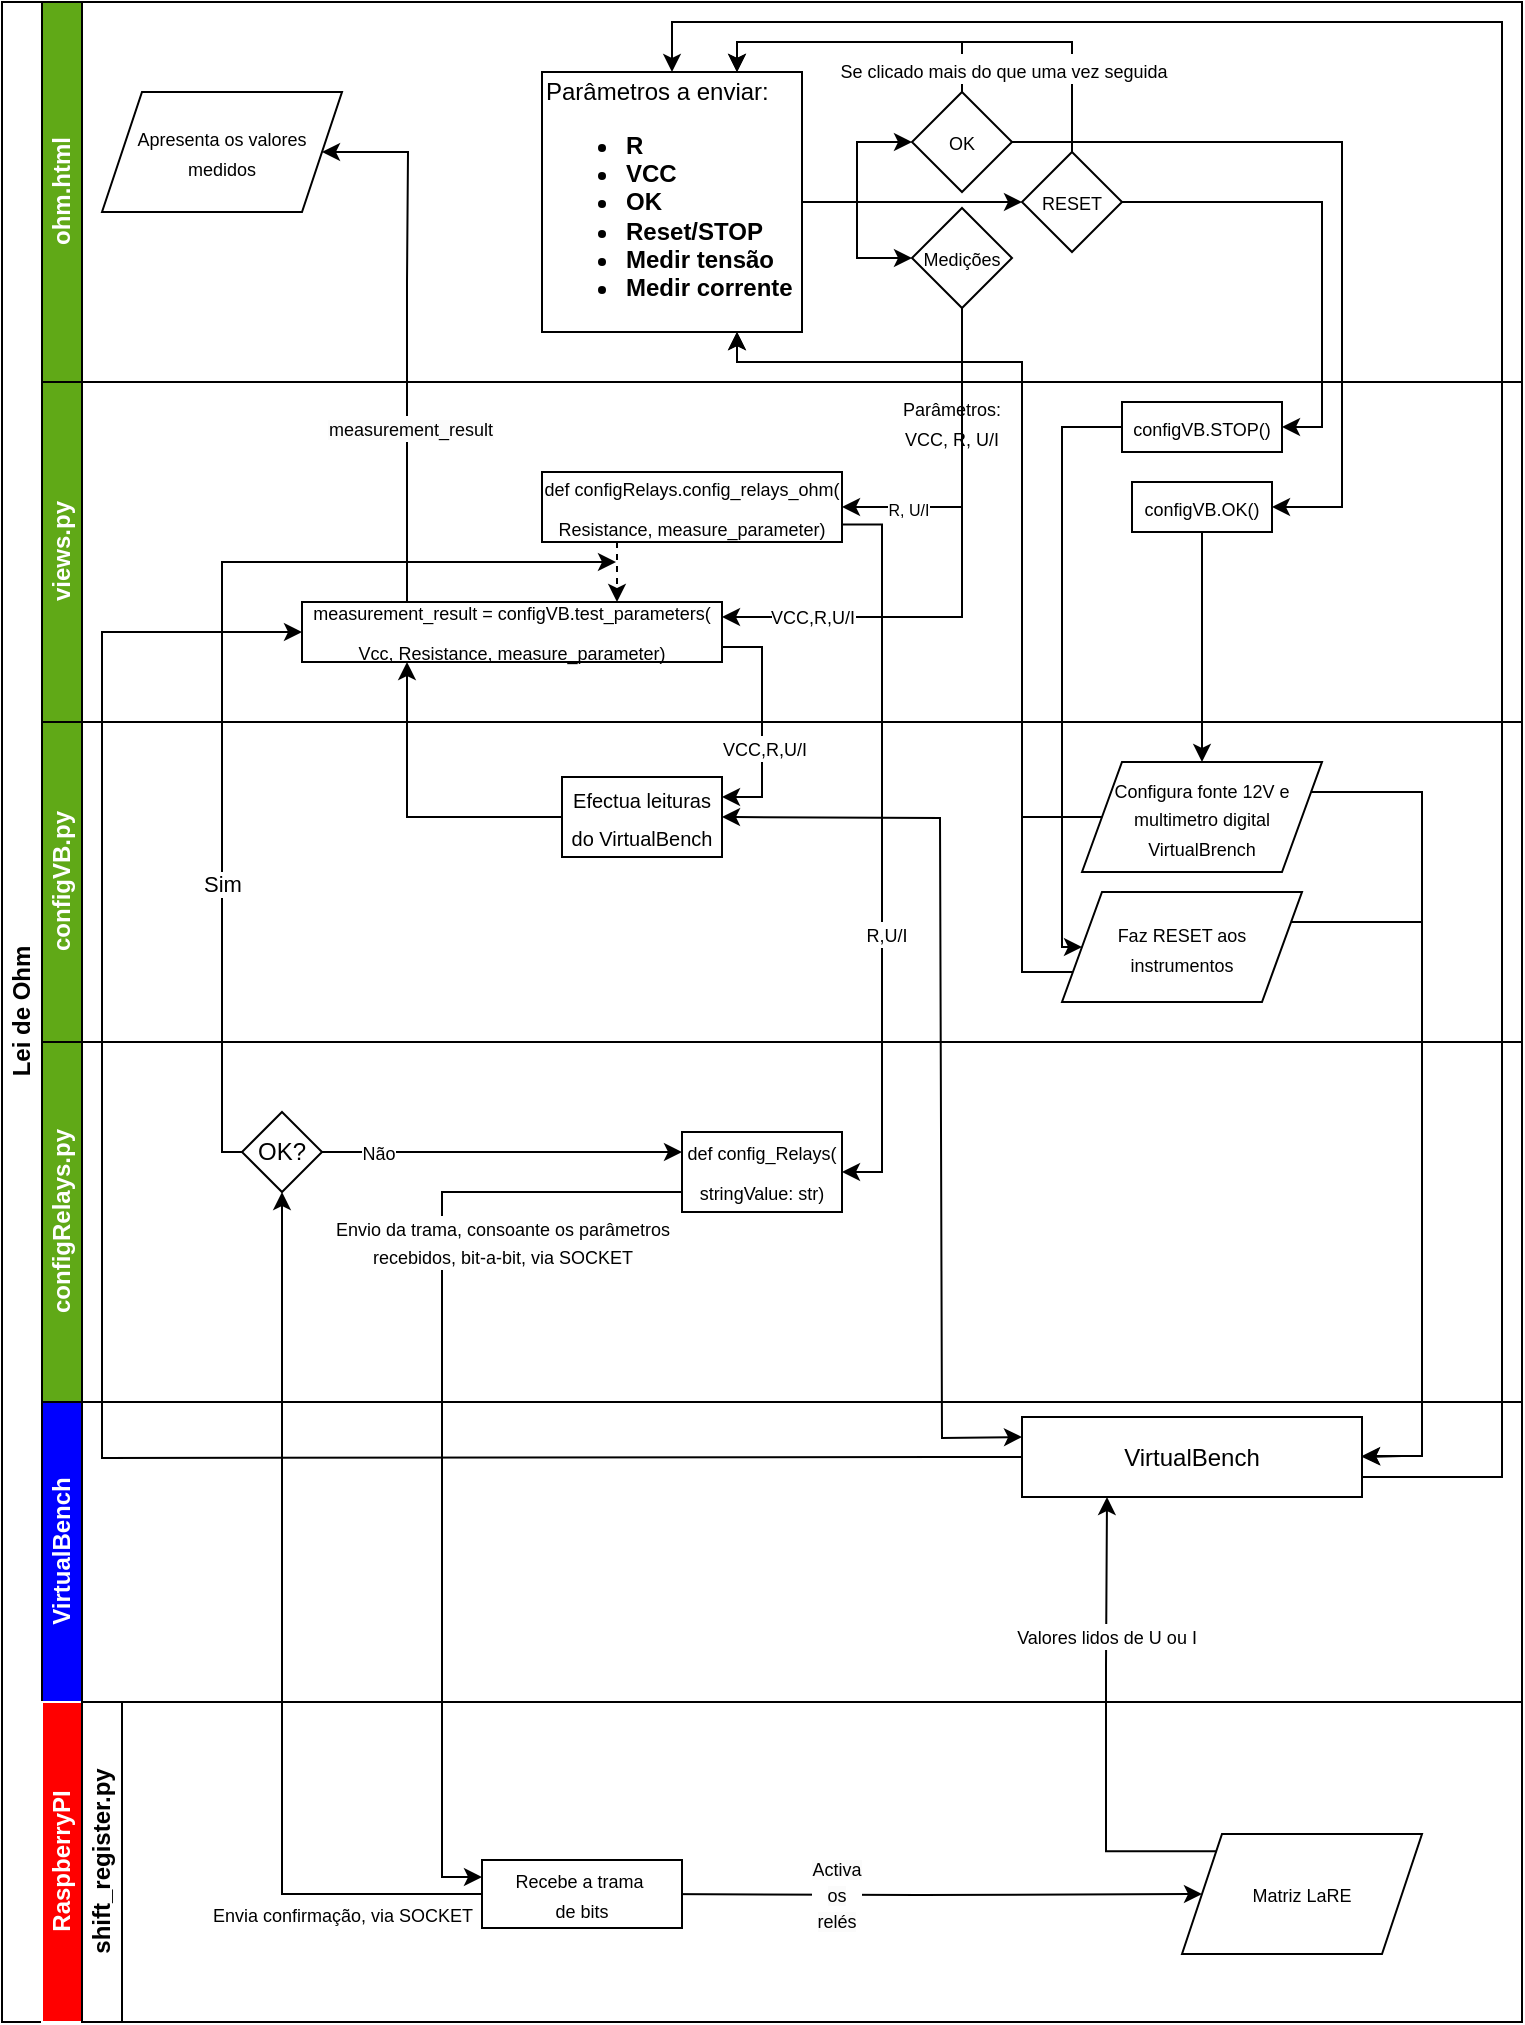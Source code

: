 <mxfile version="24.7.7">
  <diagram id="prtHgNgQTEPvFCAcTncT" name="Page-1">
    <mxGraphModel dx="1456" dy="647" grid="1" gridSize="10" guides="1" tooltips="1" connect="1" arrows="1" fold="1" page="1" pageScale="1" pageWidth="827" pageHeight="1169" math="0" shadow="0">
      <root>
        <mxCell id="0" />
        <mxCell id="1" parent="0" />
        <mxCell id="GOfvM1B0ZKZ93wvjMKwl-1" value="Lei de Ohm" style="swimlane;html=1;childLayout=stackLayout;resizeParent=1;resizeParentMax=0;horizontal=0;startSize=20;horizontalStack=0;fillColor=#FFFFFF;" parent="1" vertex="1">
          <mxGeometry x="40" y="20" width="760" height="1010" as="geometry" />
        </mxCell>
        <mxCell id="GOfvM1B0ZKZ93wvjMKwl-6" value="&lt;font color=&quot;#ffffff&quot;&gt;ohm.html&lt;/font&gt;" style="swimlane;html=1;startSize=20;horizontal=0;fillColor=#60A917;" parent="GOfvM1B0ZKZ93wvjMKwl-1" vertex="1">
          <mxGeometry x="20" width="740" height="190" as="geometry" />
        </mxCell>
        <mxCell id="yqOeGDZjS9JTz-JIM_2u-6" style="edgeStyle=orthogonalEdgeStyle;rounded=0;orthogonalLoop=1;jettySize=auto;html=1;exitX=1;exitY=0.5;exitDx=0;exitDy=0;entryX=0;entryY=0.5;entryDx=0;entryDy=0;" edge="1" parent="GOfvM1B0ZKZ93wvjMKwl-6" source="GOfvM1B0ZKZ93wvjMKwl-9" target="yqOeGDZjS9JTz-JIM_2u-3">
          <mxGeometry relative="1" as="geometry">
            <mxPoint x="380" y="120" as="sourcePoint" />
          </mxGeometry>
        </mxCell>
        <mxCell id="yqOeGDZjS9JTz-JIM_2u-7" style="edgeStyle=orthogonalEdgeStyle;rounded=0;orthogonalLoop=1;jettySize=auto;html=1;exitX=1;exitY=0.5;exitDx=0;exitDy=0;entryX=0;entryY=0.5;entryDx=0;entryDy=0;" edge="1" parent="GOfvM1B0ZKZ93wvjMKwl-6" source="GOfvM1B0ZKZ93wvjMKwl-9" target="yqOeGDZjS9JTz-JIM_2u-2">
          <mxGeometry relative="1" as="geometry">
            <mxPoint x="380" y="120" as="sourcePoint" />
          </mxGeometry>
        </mxCell>
        <mxCell id="GOfvM1B0ZKZ93wvjMKwl-9" value="Parâmetros a enviar:&lt;br&gt;&lt;ul&gt;&lt;li&gt;&lt;b&gt;R&lt;/b&gt;&lt;/li&gt;&lt;li&gt;&lt;b&gt;VCC&lt;/b&gt;&lt;/li&gt;&lt;li&gt;&lt;b&gt;OK&lt;/b&gt;&lt;/li&gt;&lt;li&gt;&lt;b&gt;Reset/STOP&lt;/b&gt;&lt;/li&gt;&lt;li&gt;&lt;b&gt;Medir tensão&lt;/b&gt;&lt;/li&gt;&lt;li&gt;&lt;b&gt;Medir corrente&lt;/b&gt;&lt;/li&gt;&lt;/ul&gt;" style="rounded=0;whiteSpace=wrap;html=1;fontFamily=Helvetica;fontSize=12;fontColor=#000000;align=left;" parent="GOfvM1B0ZKZ93wvjMKwl-6" vertex="1">
          <mxGeometry x="250" y="35" width="130" height="130" as="geometry" />
        </mxCell>
        <mxCell id="evgW0TkA_7QyZdyJ4ZLy-6" value="&lt;font style=&quot;font-size: 9px;&quot;&gt;Apresenta os valores medidos&lt;/font&gt;" style="shape=parallelogram;perimeter=parallelogramPerimeter;whiteSpace=wrap;html=1;fixedSize=1;" parent="GOfvM1B0ZKZ93wvjMKwl-6" vertex="1">
          <mxGeometry x="30" y="45" width="120" height="60" as="geometry" />
        </mxCell>
        <mxCell id="yqOeGDZjS9JTz-JIM_2u-9" style="edgeStyle=orthogonalEdgeStyle;rounded=0;orthogonalLoop=1;jettySize=auto;html=1;entryX=0.75;entryY=0;entryDx=0;entryDy=0;exitX=0.5;exitY=0;exitDx=0;exitDy=0;" edge="1" parent="GOfvM1B0ZKZ93wvjMKwl-6" source="yqOeGDZjS9JTz-JIM_2u-2" target="GOfvM1B0ZKZ93wvjMKwl-9">
          <mxGeometry relative="1" as="geometry">
            <Array as="points">
              <mxPoint x="460" y="20" />
              <mxPoint x="348" y="20" />
            </Array>
          </mxGeometry>
        </mxCell>
        <mxCell id="yqOeGDZjS9JTz-JIM_2u-2" value="&lt;font style=&quot;font-size: 9px;&quot;&gt;OK&lt;/font&gt;" style="rhombus;whiteSpace=wrap;html=1;" vertex="1" parent="GOfvM1B0ZKZ93wvjMKwl-6">
          <mxGeometry x="435" y="45" width="50" height="50" as="geometry" />
        </mxCell>
        <mxCell id="yqOeGDZjS9JTz-JIM_2u-12" style="edgeStyle=orthogonalEdgeStyle;rounded=0;orthogonalLoop=1;jettySize=auto;html=1;exitX=0.5;exitY=0;exitDx=0;exitDy=0;entryX=0.75;entryY=0;entryDx=0;entryDy=0;" edge="1" parent="GOfvM1B0ZKZ93wvjMKwl-6" source="yqOeGDZjS9JTz-JIM_2u-3" target="GOfvM1B0ZKZ93wvjMKwl-9">
          <mxGeometry relative="1" as="geometry">
            <Array as="points">
              <mxPoint x="515" y="20" />
              <mxPoint x="348" y="20" />
            </Array>
          </mxGeometry>
        </mxCell>
        <mxCell id="yqOeGDZjS9JTz-JIM_2u-3" value="&lt;font style=&quot;font-size: 9px;&quot;&gt;RESET&lt;/font&gt;" style="rhombus;whiteSpace=wrap;html=1;" vertex="1" parent="GOfvM1B0ZKZ93wvjMKwl-6">
          <mxGeometry x="490" y="75" width="50" height="50" as="geometry" />
        </mxCell>
        <mxCell id="yqOeGDZjS9JTz-JIM_2u-10" style="edgeStyle=orthogonalEdgeStyle;rounded=0;orthogonalLoop=1;jettySize=auto;html=1;exitX=1;exitY=0.5;exitDx=0;exitDy=0;entryX=0;entryY=0.5;entryDx=0;entryDy=0;" edge="1" parent="GOfvM1B0ZKZ93wvjMKwl-6" source="GOfvM1B0ZKZ93wvjMKwl-9" target="yqOeGDZjS9JTz-JIM_2u-4">
          <mxGeometry relative="1" as="geometry" />
        </mxCell>
        <mxCell id="yqOeGDZjS9JTz-JIM_2u-14" value="&lt;font style=&quot;font-size: 9px;&quot;&gt;Se clicado mais do que uma vez seguida&lt;/font&gt;" style="text;html=1;align=center;verticalAlign=middle;whiteSpace=wrap;rounded=0;fillColor=#FFFFFF;" vertex="1" parent="GOfvM1B0ZKZ93wvjMKwl-6">
          <mxGeometry x="391" y="26" width="180" height="15" as="geometry" />
        </mxCell>
        <mxCell id="yqOeGDZjS9JTz-JIM_2u-4" value="&lt;font style=&quot;font-size: 9px;&quot;&gt;Medições&lt;/font&gt;" style="rhombus;whiteSpace=wrap;html=1;" vertex="1" parent="GOfvM1B0ZKZ93wvjMKwl-6">
          <mxGeometry x="435" y="103" width="50" height="50" as="geometry" />
        </mxCell>
        <mxCell id="GOfvM1B0ZKZ93wvjMKwl-13" value="&lt;font color=&quot;#ffffff&quot;&gt;views.py&lt;/font&gt;" style="swimlane;html=1;startSize=20;horizontal=0;fillColor=#60A917;" parent="GOfvM1B0ZKZ93wvjMKwl-1" vertex="1">
          <mxGeometry x="20" y="190" width="740" height="170" as="geometry" />
        </mxCell>
        <mxCell id="GOfvM1B0ZKZ93wvjMKwl-15" value="&lt;div style=&quot;line-height: 19px;&quot;&gt;&lt;font style=&quot;font-size: 9px;&quot;&gt;measurement_result = configVB.test_parameters(&lt;br&gt;&lt;/font&gt;&lt;span style=&quot;font-size: 9px; background-color: initial;&quot;&gt;Vcc, Resistance, measure_parameter)&lt;/span&gt;&lt;/div&gt;" style="rounded=0;whiteSpace=wrap;html=1;fontFamily=Helvetica;fontSize=12;fontColor=#000000;align=center;" parent="GOfvM1B0ZKZ93wvjMKwl-13" vertex="1">
          <mxGeometry x="130" y="110" width="210" height="30" as="geometry" />
        </mxCell>
        <mxCell id="yqOeGDZjS9JTz-JIM_2u-16" value="&lt;span style=&quot;font-size: 9px;&quot;&gt;configVB.OK()&lt;/span&gt;" style="rounded=0;whiteSpace=wrap;html=1;" vertex="1" parent="GOfvM1B0ZKZ93wvjMKwl-13">
          <mxGeometry x="545" y="50" width="70" height="25" as="geometry" />
        </mxCell>
        <mxCell id="yqOeGDZjS9JTz-JIM_2u-65" value="&lt;span style=&quot;font-size: 9px;&quot;&gt;configVB.STOP()&lt;/span&gt;" style="rounded=0;whiteSpace=wrap;html=1;" vertex="1" parent="GOfvM1B0ZKZ93wvjMKwl-13">
          <mxGeometry x="540" y="10" width="80" height="25" as="geometry" />
        </mxCell>
        <mxCell id="GOfvM1B0ZKZ93wvjMKwl-108" value="&lt;div style=&quot;line-height: 19px;&quot;&gt;&lt;div style=&quot;line-height: 19px;&quot;&gt;&lt;font style=&quot;font-size: 9px;&quot;&gt;def configRelays.config_relays_ohm(&lt;br&gt;Resistance, measure_parameter&lt;/font&gt;&lt;span style=&quot;font-size: 9px; background-color: initial;&quot;&gt;)&lt;/span&gt;&lt;/div&gt;&lt;/div&gt;" style="rounded=0;whiteSpace=wrap;html=1;fontFamily=Helvetica;fontSize=12;fontColor=#000000;align=center;" parent="GOfvM1B0ZKZ93wvjMKwl-13" vertex="1">
          <mxGeometry x="250" y="45" width="150" height="35" as="geometry" />
        </mxCell>
        <mxCell id="yqOeGDZjS9JTz-JIM_2u-114" value="&lt;font style=&quot;font-size: 9px;&quot;&gt;&lt;font style=&quot;&quot;&gt;Parâmetros:&lt;br&gt;&lt;/font&gt;&lt;span style=&quot;background-color: initial;&quot;&gt;VCC, R, U/I&lt;/span&gt;&lt;/font&gt;" style="text;html=1;align=center;verticalAlign=middle;whiteSpace=wrap;rounded=0;fillColor=#FFFFFF;" vertex="1" parent="GOfvM1B0ZKZ93wvjMKwl-13">
          <mxGeometry x="420" y="5" width="70" height="30" as="geometry" />
        </mxCell>
        <mxCell id="yqOeGDZjS9JTz-JIM_2u-124" value="" style="endArrow=classic;dashed=1;html=1;rounded=0;exitX=0.25;exitY=1;exitDx=0;exitDy=0;entryX=0.75;entryY=0;entryDx=0;entryDy=0;" edge="1" parent="GOfvM1B0ZKZ93wvjMKwl-13" source="GOfvM1B0ZKZ93wvjMKwl-108" target="GOfvM1B0ZKZ93wvjMKwl-15">
          <mxGeometry width="50" height="50" relative="1" as="geometry">
            <mxPoint x="270" y="140" as="sourcePoint" />
            <mxPoint x="260" y="90" as="targetPoint" />
          </mxGeometry>
        </mxCell>
        <mxCell id="GOfvM1B0ZKZ93wvjMKwl-17" value="&lt;font color=&quot;#ffffff&quot;&gt;configVB.py&lt;/font&gt;" style="swimlane;html=1;startSize=20;horizontal=0;fillColor=#60A917;" parent="GOfvM1B0ZKZ93wvjMKwl-1" vertex="1">
          <mxGeometry x="20" y="360" width="740" height="160" as="geometry" />
        </mxCell>
        <mxCell id="yqOeGDZjS9JTz-JIM_2u-71" value="&lt;font style=&quot;font-size: 9px;&quot;&gt;Faz RESET aos instrumentos&lt;/font&gt;" style="shape=parallelogram;perimeter=parallelogramPerimeter;whiteSpace=wrap;html=1;fixedSize=1;" vertex="1" parent="GOfvM1B0ZKZ93wvjMKwl-17">
          <mxGeometry x="510" y="85" width="120" height="55" as="geometry" />
        </mxCell>
        <mxCell id="yqOeGDZjS9JTz-JIM_2u-69" value="&lt;font style=&quot;font-size: 9px;&quot;&gt;Configura fonte 12V e multimetro digital&lt;br&gt;VirtualBrench&lt;/font&gt;" style="shape=parallelogram;perimeter=parallelogramPerimeter;whiteSpace=wrap;html=1;fixedSize=1;" vertex="1" parent="GOfvM1B0ZKZ93wvjMKwl-17">
          <mxGeometry x="520" y="20" width="120" height="55" as="geometry" />
        </mxCell>
        <mxCell id="yqOeGDZjS9JTz-JIM_2u-101" value="&lt;div style=&quot;line-height: 19px;&quot;&gt;&lt;font size=&quot;1&quot;&gt;Efectua leituras do VirtualBench&lt;/font&gt;&lt;/div&gt;" style="rounded=0;whiteSpace=wrap;html=1;" vertex="1" parent="GOfvM1B0ZKZ93wvjMKwl-17">
          <mxGeometry x="260" y="27.5" width="80" height="40" as="geometry" />
        </mxCell>
        <mxCell id="GOfvM1B0ZKZ93wvjMKwl-90" style="edgeStyle=orthogonalEdgeStyle;rounded=0;orthogonalLoop=1;jettySize=auto;html=1;exitX=0;exitY=0.75;exitDx=0;exitDy=0;entryX=0;entryY=0.25;entryDx=0;entryDy=0;" parent="GOfvM1B0ZKZ93wvjMKwl-1" source="GOfvM1B0ZKZ93wvjMKwl-87" target="evgW0TkA_7QyZdyJ4ZLy-24" edge="1">
          <mxGeometry relative="1" as="geometry">
            <mxPoint x="223.333" y="804" as="targetPoint" />
            <Array as="points">
              <mxPoint x="220" y="595" />
              <mxPoint x="220" y="938" />
            </Array>
          </mxGeometry>
        </mxCell>
        <mxCell id="GOfvM1B0ZKZ93wvjMKwl-92" value="&lt;font style=&quot;font-size: 9px;&quot;&gt;Envio da trama, consoante os parâmetros &lt;br&gt;recebidos, bit-a-bit,&amp;nbsp;&lt;/font&gt;&lt;span style=&quot;font-size: 9px;&quot;&gt;via SOCKET&lt;/span&gt;" style="edgeLabel;html=1;align=center;verticalAlign=middle;resizable=0;points=[];rotation=0;" parent="GOfvM1B0ZKZ93wvjMKwl-90" vertex="1" connectable="0">
          <mxGeometry x="-0.131" relative="1" as="geometry">
            <mxPoint x="30" y="-65" as="offset" />
          </mxGeometry>
        </mxCell>
        <mxCell id="GOfvM1B0ZKZ93wvjMKwl-96" style="edgeStyle=orthogonalEdgeStyle;rounded=0;orthogonalLoop=1;jettySize=auto;html=1;exitX=0;exitY=0.5;exitDx=0;exitDy=0;entryX=0.5;entryY=1;entryDx=0;entryDy=0;" parent="GOfvM1B0ZKZ93wvjMKwl-1" source="evgW0TkA_7QyZdyJ4ZLy-24" target="GOfvM1B0ZKZ93wvjMKwl-113" edge="1">
          <mxGeometry relative="1" as="geometry">
            <mxPoint x="216" y="826" as="sourcePoint" />
            <mxPoint x="260" y="510" as="targetPoint" />
            <Array as="points">
              <mxPoint x="140" y="946" />
            </Array>
          </mxGeometry>
        </mxCell>
        <mxCell id="GOfvM1B0ZKZ93wvjMKwl-97" value="&lt;font style=&quot;font-size: 9px;&quot;&gt;Envia&amp;nbsp;&lt;/font&gt;&lt;span style=&quot;font-size: 9px;&quot;&gt;confirmação, via SOCKET&lt;/span&gt;" style="edgeLabel;html=1;align=center;verticalAlign=middle;resizable=0;points=[];rotation=0;" parent="GOfvM1B0ZKZ93wvjMKwl-96" vertex="1" connectable="0">
          <mxGeometry x="0.337" relative="1" as="geometry">
            <mxPoint x="30" y="211" as="offset" />
          </mxGeometry>
        </mxCell>
        <mxCell id="qkWF6An03FUQs90SeYeG-3" style="edgeStyle=orthogonalEdgeStyle;rounded=0;orthogonalLoop=1;jettySize=auto;html=1;exitX=0;exitY=0.5;exitDx=0;exitDy=0;" parent="GOfvM1B0ZKZ93wvjMKwl-1" source="GOfvM1B0ZKZ93wvjMKwl-113" edge="1">
          <mxGeometry relative="1" as="geometry">
            <Array as="points">
              <mxPoint x="110" y="575" />
              <mxPoint x="110" y="280" />
            </Array>
            <mxPoint x="307" y="280" as="targetPoint" />
          </mxGeometry>
        </mxCell>
        <mxCell id="qkWF6An03FUQs90SeYeG-4" value="Sim" style="edgeLabel;html=1;align=center;verticalAlign=middle;resizable=0;points=[];" parent="qkWF6An03FUQs90SeYeG-3" vertex="1" connectable="0">
          <mxGeometry x="-0.36" y="-2" relative="1" as="geometry">
            <mxPoint x="-2" y="16" as="offset" />
          </mxGeometry>
        </mxCell>
        <mxCell id="evgW0TkA_7QyZdyJ4ZLy-8" style="edgeStyle=orthogonalEdgeStyle;rounded=0;orthogonalLoop=1;jettySize=auto;html=1;exitX=0.25;exitY=0;exitDx=0;exitDy=0;entryX=1;entryY=0.5;entryDx=0;entryDy=0;" parent="GOfvM1B0ZKZ93wvjMKwl-1" source="GOfvM1B0ZKZ93wvjMKwl-15" target="evgW0TkA_7QyZdyJ4ZLy-6" edge="1">
          <mxGeometry relative="1" as="geometry">
            <Array as="points">
              <mxPoint x="203" y="140" />
              <mxPoint x="203" y="75" />
            </Array>
            <mxPoint x="200" y="95" as="targetPoint" />
          </mxGeometry>
        </mxCell>
        <mxCell id="evgW0TkA_7QyZdyJ4ZLy-9" value="&lt;span style=&quot;font-size: 9px; text-wrap: wrap; background-color: rgb(251, 251, 251);&quot;&gt;measurement_result&lt;/span&gt;" style="edgeLabel;html=1;align=center;verticalAlign=middle;resizable=0;points=[];" parent="evgW0TkA_7QyZdyJ4ZLy-8" vertex="1" connectable="0">
          <mxGeometry x="-0.474" y="-1" relative="1" as="geometry">
            <mxPoint y="-17" as="offset" />
          </mxGeometry>
        </mxCell>
        <mxCell id="yqOeGDZjS9JTz-JIM_2u-66" style="edgeStyle=orthogonalEdgeStyle;rounded=0;orthogonalLoop=1;jettySize=auto;html=1;exitX=1;exitY=0.5;exitDx=0;exitDy=0;entryX=1;entryY=0.5;entryDx=0;entryDy=0;" edge="1" parent="GOfvM1B0ZKZ93wvjMKwl-1" source="yqOeGDZjS9JTz-JIM_2u-2" target="yqOeGDZjS9JTz-JIM_2u-16">
          <mxGeometry relative="1" as="geometry">
            <Array as="points">
              <mxPoint x="670" y="70" />
              <mxPoint x="670" y="253" />
            </Array>
          </mxGeometry>
        </mxCell>
        <mxCell id="yqOeGDZjS9JTz-JIM_2u-67" style="edgeStyle=orthogonalEdgeStyle;rounded=0;orthogonalLoop=1;jettySize=auto;html=1;exitX=1;exitY=0.5;exitDx=0;exitDy=0;entryX=1;entryY=0.5;entryDx=0;entryDy=0;" edge="1" parent="GOfvM1B0ZKZ93wvjMKwl-1" source="yqOeGDZjS9JTz-JIM_2u-3" target="yqOeGDZjS9JTz-JIM_2u-65">
          <mxGeometry relative="1" as="geometry" />
        </mxCell>
        <mxCell id="yqOeGDZjS9JTz-JIM_2u-70" style="edgeStyle=orthogonalEdgeStyle;rounded=0;orthogonalLoop=1;jettySize=auto;html=1;entryX=0.5;entryY=0;entryDx=0;entryDy=0;" edge="1" parent="GOfvM1B0ZKZ93wvjMKwl-1" source="yqOeGDZjS9JTz-JIM_2u-16" target="yqOeGDZjS9JTz-JIM_2u-69">
          <mxGeometry relative="1" as="geometry" />
        </mxCell>
        <mxCell id="yqOeGDZjS9JTz-JIM_2u-80" style="edgeStyle=orthogonalEdgeStyle;rounded=0;orthogonalLoop=1;jettySize=auto;html=1;exitX=0.5;exitY=1;exitDx=0;exitDy=0;entryX=1;entryY=0.5;entryDx=0;entryDy=0;" edge="1" parent="GOfvM1B0ZKZ93wvjMKwl-1" source="yqOeGDZjS9JTz-JIM_2u-4" target="GOfvM1B0ZKZ93wvjMKwl-108">
          <mxGeometry relative="1" as="geometry" />
        </mxCell>
        <mxCell id="yqOeGDZjS9JTz-JIM_2u-91" value="&lt;font style=&quot;font-size: 8px;&quot;&gt;R, U/I&lt;/font&gt;" style="edgeLabel;html=1;align=center;verticalAlign=middle;resizable=0;points=[];" vertex="1" connectable="0" parent="yqOeGDZjS9JTz-JIM_2u-80">
          <mxGeometry x="0.572" y="1" relative="1" as="geometry">
            <mxPoint x="-1" y="-1" as="offset" />
          </mxGeometry>
        </mxCell>
        <mxCell id="yqOeGDZjS9JTz-JIM_2u-77" style="edgeStyle=orthogonalEdgeStyle;rounded=0;orthogonalLoop=1;jettySize=auto;html=1;exitX=0.5;exitY=1;exitDx=0;exitDy=0;entryX=1;entryY=0.25;entryDx=0;entryDy=0;" edge="1" parent="GOfvM1B0ZKZ93wvjMKwl-1" source="yqOeGDZjS9JTz-JIM_2u-4" target="GOfvM1B0ZKZ93wvjMKwl-15">
          <mxGeometry relative="1" as="geometry" />
        </mxCell>
        <mxCell id="yqOeGDZjS9JTz-JIM_2u-98" value="&lt;span style=&quot;font-size: 9px; text-wrap: wrap;&quot;&gt;VCC,R,U/I&lt;/span&gt;" style="edgeLabel;html=1;align=center;verticalAlign=middle;resizable=0;points=[];" vertex="1" connectable="0" parent="yqOeGDZjS9JTz-JIM_2u-77">
          <mxGeometry x="0.648" y="-1" relative="1" as="geometry">
            <mxPoint x="-4" as="offset" />
          </mxGeometry>
        </mxCell>
        <mxCell id="GOfvM1B0ZKZ93wvjMKwl-21" value="&lt;font color=&quot;#ffffff&quot;&gt;configRelays.py&lt;/font&gt;" style="swimlane;html=1;startSize=20;horizontal=0;fillColor=#60A917;" parent="GOfvM1B0ZKZ93wvjMKwl-1" vertex="1">
          <mxGeometry x="20" y="520" width="740" height="180" as="geometry" />
        </mxCell>
        <mxCell id="GOfvM1B0ZKZ93wvjMKwl-87" value="&lt;div style=&quot;line-height: 19px;&quot;&gt;&lt;font style=&quot;font-size: 9px;&quot;&gt;def config_Relays(&lt;br&gt;stringValue: str)&lt;/font&gt;&lt;/div&gt;" style="rounded=0;whiteSpace=wrap;html=1;" parent="GOfvM1B0ZKZ93wvjMKwl-21" vertex="1">
          <mxGeometry x="320" y="45" width="80" height="40" as="geometry" />
        </mxCell>
        <mxCell id="yqOeGDZjS9JTz-JIM_2u-108" style="edgeStyle=orthogonalEdgeStyle;rounded=0;orthogonalLoop=1;jettySize=auto;html=1;exitX=1;exitY=0.5;exitDx=0;exitDy=0;entryX=0;entryY=0.25;entryDx=0;entryDy=0;" edge="1" parent="GOfvM1B0ZKZ93wvjMKwl-21" source="GOfvM1B0ZKZ93wvjMKwl-113" target="GOfvM1B0ZKZ93wvjMKwl-87">
          <mxGeometry relative="1" as="geometry" />
        </mxCell>
        <mxCell id="yqOeGDZjS9JTz-JIM_2u-109" value="&lt;font style=&quot;font-size: 9px;&quot;&gt;Não&lt;/font&gt;" style="edgeLabel;html=1;align=center;verticalAlign=middle;resizable=0;points=[];" vertex="1" connectable="0" parent="yqOeGDZjS9JTz-JIM_2u-108">
          <mxGeometry x="-0.693" relative="1" as="geometry">
            <mxPoint as="offset" />
          </mxGeometry>
        </mxCell>
        <mxCell id="GOfvM1B0ZKZ93wvjMKwl-113" value="OK?" style="rhombus;whiteSpace=wrap;html=1;" parent="GOfvM1B0ZKZ93wvjMKwl-21" vertex="1">
          <mxGeometry x="100" y="35" width="40" height="40" as="geometry" />
        </mxCell>
        <mxCell id="GOfvM1B0ZKZ93wvjMKwl-49" value="&lt;font color=&quot;#ffffff&quot;&gt;VirtualBench&lt;/font&gt;" style="swimlane;html=1;startSize=20;horizontal=0;fillColor=#0000FF;" parent="GOfvM1B0ZKZ93wvjMKwl-1" vertex="1">
          <mxGeometry x="20" y="700" width="740" height="150" as="geometry" />
        </mxCell>
        <mxCell id="GOfvM1B0ZKZ93wvjMKwl-81" value="VirtualBench" style="rounded=0;whiteSpace=wrap;html=1;" parent="GOfvM1B0ZKZ93wvjMKwl-49" vertex="1">
          <mxGeometry x="490" y="7.5" width="170" height="40" as="geometry" />
        </mxCell>
        <mxCell id="GOfvM1B0ZKZ93wvjMKwl-53" value="&lt;font color=&quot;#ffffff&quot;&gt;RaspberryPI&lt;/font&gt;" style="swimlane;html=1;startSize=20;horizontal=0;fillColor=#FF0000;strokeColor=#FFFFFF;" parent="GOfvM1B0ZKZ93wvjMKwl-1" vertex="1">
          <mxGeometry x="20" y="850" width="740" height="160" as="geometry" />
        </mxCell>
        <mxCell id="GOfvM1B0ZKZ93wvjMKwl-61" value="shift_register.py" style="swimlane;html=1;startSize=20;horizontal=0;" parent="GOfvM1B0ZKZ93wvjMKwl-53" vertex="1">
          <mxGeometry x="20" width="720" height="160" as="geometry" />
        </mxCell>
        <mxCell id="GOfvM1B0ZKZ93wvjMKwl-102" style="edgeStyle=orthogonalEdgeStyle;rounded=0;orthogonalLoop=1;jettySize=auto;html=1;entryX=0;entryY=0.5;entryDx=0;entryDy=0;" parent="GOfvM1B0ZKZ93wvjMKwl-61" target="GOfvM1B0ZKZ93wvjMKwl-101" edge="1">
          <mxGeometry relative="1" as="geometry">
            <mxPoint x="286" y="96" as="sourcePoint" />
          </mxGeometry>
        </mxCell>
        <mxCell id="GOfvM1B0ZKZ93wvjMKwl-106" value="&lt;font style=&quot;font-size: 9px;&quot;&gt;&lt;span style=&quot;text-wrap: wrap; background-color: rgb(251, 251, 251);&quot;&gt;A&lt;/span&gt;&lt;span style=&quot;background-color: rgb(251, 251, 251); text-wrap: wrap;&quot;&gt;ctiva os&lt;/span&gt;&lt;/font&gt;&lt;div&gt;&lt;span style=&quot;background-color: rgb(251, 251, 251); text-wrap: wrap; font-size: 9px;&quot;&gt;relés&lt;/span&gt;&lt;br&gt;&lt;/div&gt;" style="edgeLabel;html=1;align=center;verticalAlign=middle;resizable=0;points=[];" parent="GOfvM1B0ZKZ93wvjMKwl-102" vertex="1" connectable="0">
          <mxGeometry x="0.058" y="2" relative="1" as="geometry">
            <mxPoint x="-54" y="2" as="offset" />
          </mxGeometry>
        </mxCell>
        <mxCell id="GOfvM1B0ZKZ93wvjMKwl-101" value="&lt;font style=&quot;font-size: 9px;&quot;&gt;Matriz LaRE&lt;/font&gt;" style="shape=parallelogram;perimeter=parallelogramPerimeter;whiteSpace=wrap;html=1;fixedSize=1;" parent="GOfvM1B0ZKZ93wvjMKwl-61" vertex="1">
          <mxGeometry x="550" y="66" width="120" height="60" as="geometry" />
        </mxCell>
        <mxCell id="evgW0TkA_7QyZdyJ4ZLy-24" value="&lt;font style=&quot;font-size: 9px;&quot;&gt;Recebe a trama&amp;nbsp;&lt;/font&gt;&lt;div&gt;&lt;font style=&quot;font-size: 9px;&quot;&gt;de bits&lt;/font&gt;&lt;/div&gt;" style="rounded=0;whiteSpace=wrap;html=1;" parent="GOfvM1B0ZKZ93wvjMKwl-61" vertex="1">
          <mxGeometry x="200" y="79" width="100" height="34" as="geometry" />
        </mxCell>
        <mxCell id="GOfvM1B0ZKZ93wvjMKwl-84" style="edgeStyle=orthogonalEdgeStyle;rounded=0;orthogonalLoop=1;jettySize=auto;html=1;entryX=0;entryY=0.5;entryDx=0;entryDy=0;exitX=0;exitY=0.5;exitDx=0;exitDy=0;" parent="GOfvM1B0ZKZ93wvjMKwl-1" target="GOfvM1B0ZKZ93wvjMKwl-15" edge="1" source="GOfvM1B0ZKZ93wvjMKwl-81">
          <mxGeometry relative="1" as="geometry">
            <Array as="points">
              <mxPoint x="470" y="728" />
              <mxPoint x="50" y="728" />
              <mxPoint x="50" y="315" />
            </Array>
            <mxPoint x="280" y="620" as="sourcePoint" />
          </mxGeometry>
        </mxCell>
        <mxCell id="yqOeGDZjS9JTz-JIM_2u-92" style="edgeStyle=orthogonalEdgeStyle;rounded=0;orthogonalLoop=1;jettySize=auto;html=1;exitX=1;exitY=0.25;exitDx=0;exitDy=0;entryX=1;entryY=0.5;entryDx=0;entryDy=0;" edge="1" parent="GOfvM1B0ZKZ93wvjMKwl-1" source="yqOeGDZjS9JTz-JIM_2u-69" target="GOfvM1B0ZKZ93wvjMKwl-81">
          <mxGeometry relative="1" as="geometry">
            <mxPoint x="690" y="405" as="sourcePoint" />
            <mxPoint x="700" y="730" as="targetPoint" />
            <Array as="points">
              <mxPoint x="710" y="395" />
              <mxPoint x="710" y="727" />
              <mxPoint x="700" y="727" />
            </Array>
          </mxGeometry>
        </mxCell>
        <mxCell id="yqOeGDZjS9JTz-JIM_2u-93" style="edgeStyle=orthogonalEdgeStyle;rounded=0;orthogonalLoop=1;jettySize=auto;html=1;exitX=1;exitY=0.25;exitDx=0;exitDy=0;entryX=1;entryY=0.5;entryDx=0;entryDy=0;" edge="1" parent="GOfvM1B0ZKZ93wvjMKwl-1" source="yqOeGDZjS9JTz-JIM_2u-71" target="GOfvM1B0ZKZ93wvjMKwl-81">
          <mxGeometry relative="1" as="geometry">
            <mxPoint x="680" y="470" as="sourcePoint" />
            <mxPoint x="710" y="740" as="targetPoint" />
            <Array as="points">
              <mxPoint x="710" y="460" />
              <mxPoint x="710" y="727" />
              <mxPoint x="680" y="727" />
            </Array>
          </mxGeometry>
        </mxCell>
        <mxCell id="yqOeGDZjS9JTz-JIM_2u-73" style="edgeStyle=orthogonalEdgeStyle;rounded=0;orthogonalLoop=1;jettySize=auto;html=1;exitX=0;exitY=0.75;exitDx=0;exitDy=0;entryX=0.75;entryY=1;entryDx=0;entryDy=0;" edge="1" parent="GOfvM1B0ZKZ93wvjMKwl-1" source="yqOeGDZjS9JTz-JIM_2u-71" target="GOfvM1B0ZKZ93wvjMKwl-9">
          <mxGeometry relative="1" as="geometry">
            <mxPoint x="400" y="180" as="targetPoint" />
            <Array as="points">
              <mxPoint x="510" y="485" />
              <mxPoint x="510" y="180" />
              <mxPoint x="368" y="180" />
            </Array>
          </mxGeometry>
        </mxCell>
        <mxCell id="yqOeGDZjS9JTz-JIM_2u-74" style="edgeStyle=orthogonalEdgeStyle;rounded=0;orthogonalLoop=1;jettySize=auto;html=1;exitX=0;exitY=0.5;exitDx=0;exitDy=0;entryX=0.75;entryY=1;entryDx=0;entryDy=0;" edge="1" parent="GOfvM1B0ZKZ93wvjMKwl-1" source="yqOeGDZjS9JTz-JIM_2u-69" target="GOfvM1B0ZKZ93wvjMKwl-9">
          <mxGeometry relative="1" as="geometry">
            <mxPoint x="400" y="180" as="targetPoint" />
            <Array as="points">
              <mxPoint x="510" y="408" />
              <mxPoint x="510" y="180" />
              <mxPoint x="368" y="180" />
            </Array>
          </mxGeometry>
        </mxCell>
        <mxCell id="yqOeGDZjS9JTz-JIM_2u-72" style="edgeStyle=orthogonalEdgeStyle;rounded=0;orthogonalLoop=1;jettySize=auto;html=1;exitX=0;exitY=0.5;exitDx=0;exitDy=0;entryX=0;entryY=0.5;entryDx=0;entryDy=0;" edge="1" parent="GOfvM1B0ZKZ93wvjMKwl-1" source="yqOeGDZjS9JTz-JIM_2u-65" target="yqOeGDZjS9JTz-JIM_2u-71">
          <mxGeometry relative="1" as="geometry">
            <mxPoint x="560" y="227.5" as="sourcePoint" />
            <Array as="points">
              <mxPoint x="530" y="213" />
              <mxPoint x="530" y="473" />
            </Array>
          </mxGeometry>
        </mxCell>
        <mxCell id="yqOeGDZjS9JTz-JIM_2u-94" style="edgeStyle=orthogonalEdgeStyle;rounded=0;orthogonalLoop=1;jettySize=auto;html=1;exitX=1;exitY=0.75;exitDx=0;exitDy=0;entryX=1;entryY=0.5;entryDx=0;entryDy=0;" edge="1" parent="GOfvM1B0ZKZ93wvjMKwl-1" source="GOfvM1B0ZKZ93wvjMKwl-108" target="GOfvM1B0ZKZ93wvjMKwl-87">
          <mxGeometry relative="1" as="geometry">
            <mxPoint x="410" y="570" as="targetPoint" />
            <Array as="points">
              <mxPoint x="440" y="262" />
              <mxPoint x="440" y="585" />
            </Array>
          </mxGeometry>
        </mxCell>
        <mxCell id="yqOeGDZjS9JTz-JIM_2u-110" value="&lt;font style=&quot;font-size: 9px;&quot;&gt;R,U/I&lt;/font&gt;" style="edgeLabel;html=1;align=center;verticalAlign=middle;resizable=0;points=[];" vertex="1" connectable="0" parent="yqOeGDZjS9JTz-JIM_2u-94">
          <mxGeometry x="0.234" y="2" relative="1" as="geometry">
            <mxPoint as="offset" />
          </mxGeometry>
        </mxCell>
        <mxCell id="yqOeGDZjS9JTz-JIM_2u-102" style="edgeStyle=orthogonalEdgeStyle;rounded=0;orthogonalLoop=1;jettySize=auto;html=1;exitX=1;exitY=0.75;exitDx=0;exitDy=0;entryX=1;entryY=0.25;entryDx=0;entryDy=0;" edge="1" parent="GOfvM1B0ZKZ93wvjMKwl-1" source="GOfvM1B0ZKZ93wvjMKwl-15" target="yqOeGDZjS9JTz-JIM_2u-101">
          <mxGeometry relative="1" as="geometry" />
        </mxCell>
        <mxCell id="yqOeGDZjS9JTz-JIM_2u-104" value="&lt;span style=&quot;font-size: 9px; text-wrap: wrap;&quot;&gt;VCC,R,U/I&lt;/span&gt;" style="edgeLabel;html=1;align=center;verticalAlign=middle;resizable=0;points=[];" vertex="1" connectable="0" parent="yqOeGDZjS9JTz-JIM_2u-102">
          <mxGeometry x="0.228" y="1" relative="1" as="geometry">
            <mxPoint as="offset" />
          </mxGeometry>
        </mxCell>
        <mxCell id="yqOeGDZjS9JTz-JIM_2u-107" value="" style="endArrow=classic;startArrow=classic;html=1;rounded=0;entryX=1;entryY=0.5;entryDx=0;entryDy=0;exitX=0;exitY=0.25;exitDx=0;exitDy=0;" edge="1" parent="GOfvM1B0ZKZ93wvjMKwl-1" source="GOfvM1B0ZKZ93wvjMKwl-81" target="yqOeGDZjS9JTz-JIM_2u-101">
          <mxGeometry width="50" height="50" relative="1" as="geometry">
            <mxPoint x="420" y="520" as="sourcePoint" />
            <mxPoint x="470" y="470" as="targetPoint" />
            <Array as="points">
              <mxPoint x="470" y="718" />
              <mxPoint x="469" y="408" />
            </Array>
          </mxGeometry>
        </mxCell>
        <mxCell id="yqOeGDZjS9JTz-JIM_2u-111" style="edgeStyle=orthogonalEdgeStyle;rounded=0;orthogonalLoop=1;jettySize=auto;html=1;exitX=0;exitY=0;exitDx=0;exitDy=0;entryX=0.25;entryY=1;entryDx=0;entryDy=0;" edge="1" parent="GOfvM1B0ZKZ93wvjMKwl-1" source="GOfvM1B0ZKZ93wvjMKwl-101" target="GOfvM1B0ZKZ93wvjMKwl-81">
          <mxGeometry relative="1" as="geometry">
            <Array as="points">
              <mxPoint x="552" y="925" />
              <mxPoint x="552" y="832" />
            </Array>
          </mxGeometry>
        </mxCell>
        <mxCell id="yqOeGDZjS9JTz-JIM_2u-112" value="&lt;font style=&quot;font-size: 9px;&quot;&gt;Valores lidos de U ou I&lt;/font&gt;" style="edgeLabel;html=1;align=center;verticalAlign=middle;resizable=0;points=[];" vertex="1" connectable="0" parent="yqOeGDZjS9JTz-JIM_2u-111">
          <mxGeometry x="0.404" y="1" relative="1" as="geometry">
            <mxPoint as="offset" />
          </mxGeometry>
        </mxCell>
        <mxCell id="yqOeGDZjS9JTz-JIM_2u-113" style="edgeStyle=orthogonalEdgeStyle;rounded=0;orthogonalLoop=1;jettySize=auto;html=1;exitX=1;exitY=0.75;exitDx=0;exitDy=0;entryX=0.5;entryY=0;entryDx=0;entryDy=0;" edge="1" parent="GOfvM1B0ZKZ93wvjMKwl-1" source="GOfvM1B0ZKZ93wvjMKwl-81" target="GOfvM1B0ZKZ93wvjMKwl-9">
          <mxGeometry relative="1" as="geometry">
            <Array as="points">
              <mxPoint x="750" y="737" />
              <mxPoint x="750" y="10" />
              <mxPoint x="335" y="10" />
            </Array>
          </mxGeometry>
        </mxCell>
        <mxCell id="yqOeGDZjS9JTz-JIM_2u-125" style="edgeStyle=orthogonalEdgeStyle;rounded=0;orthogonalLoop=1;jettySize=auto;html=1;exitX=0;exitY=0.5;exitDx=0;exitDy=0;entryX=0.25;entryY=1;entryDx=0;entryDy=0;" edge="1" parent="GOfvM1B0ZKZ93wvjMKwl-1" source="yqOeGDZjS9JTz-JIM_2u-101" target="GOfvM1B0ZKZ93wvjMKwl-15">
          <mxGeometry relative="1" as="geometry" />
        </mxCell>
      </root>
    </mxGraphModel>
  </diagram>
</mxfile>
